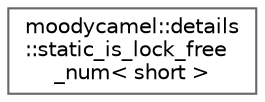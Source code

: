 digraph "类继承关系图"
{
 // INTERACTIVE_SVG=YES
 // LATEX_PDF_SIZE
  bgcolor="transparent";
  edge [fontname=Helvetica,fontsize=10,labelfontname=Helvetica,labelfontsize=10];
  node [fontname=Helvetica,fontsize=10,shape=box,height=0.2,width=0.4];
  rankdir="LR";
  Node0 [id="Node000000",label="moodycamel::details\l::static_is_lock_free\l_num\< short \>",height=0.2,width=0.4,color="grey40", fillcolor="white", style="filled",URL="$d4/dd1/structmoodycamel_1_1details_1_1static__is__lock__free__num_3_01short_01_4.html",tooltip=" "];
}
